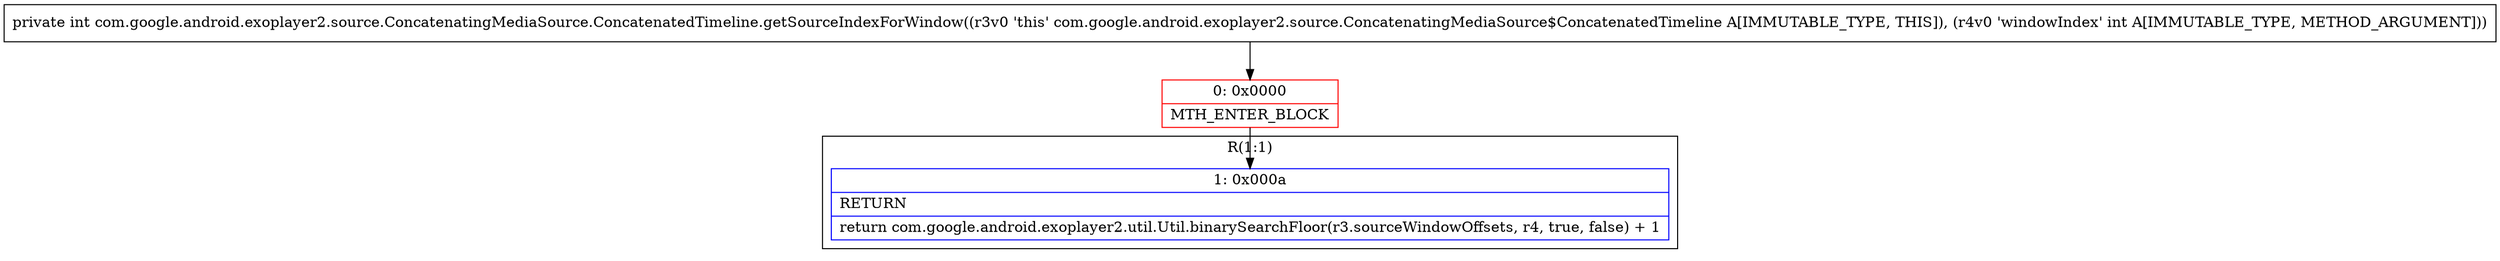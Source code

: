 digraph "CFG forcom.google.android.exoplayer2.source.ConcatenatingMediaSource.ConcatenatedTimeline.getSourceIndexForWindow(I)I" {
subgraph cluster_Region_134673711 {
label = "R(1:1)";
node [shape=record,color=blue];
Node_1 [shape=record,label="{1\:\ 0x000a|RETURN\l|return com.google.android.exoplayer2.util.Util.binarySearchFloor(r3.sourceWindowOffsets, r4, true, false) + 1\l}"];
}
Node_0 [shape=record,color=red,label="{0\:\ 0x0000|MTH_ENTER_BLOCK\l}"];
MethodNode[shape=record,label="{private int com.google.android.exoplayer2.source.ConcatenatingMediaSource.ConcatenatedTimeline.getSourceIndexForWindow((r3v0 'this' com.google.android.exoplayer2.source.ConcatenatingMediaSource$ConcatenatedTimeline A[IMMUTABLE_TYPE, THIS]), (r4v0 'windowIndex' int A[IMMUTABLE_TYPE, METHOD_ARGUMENT])) }"];
MethodNode -> Node_0;
Node_0 -> Node_1;
}

